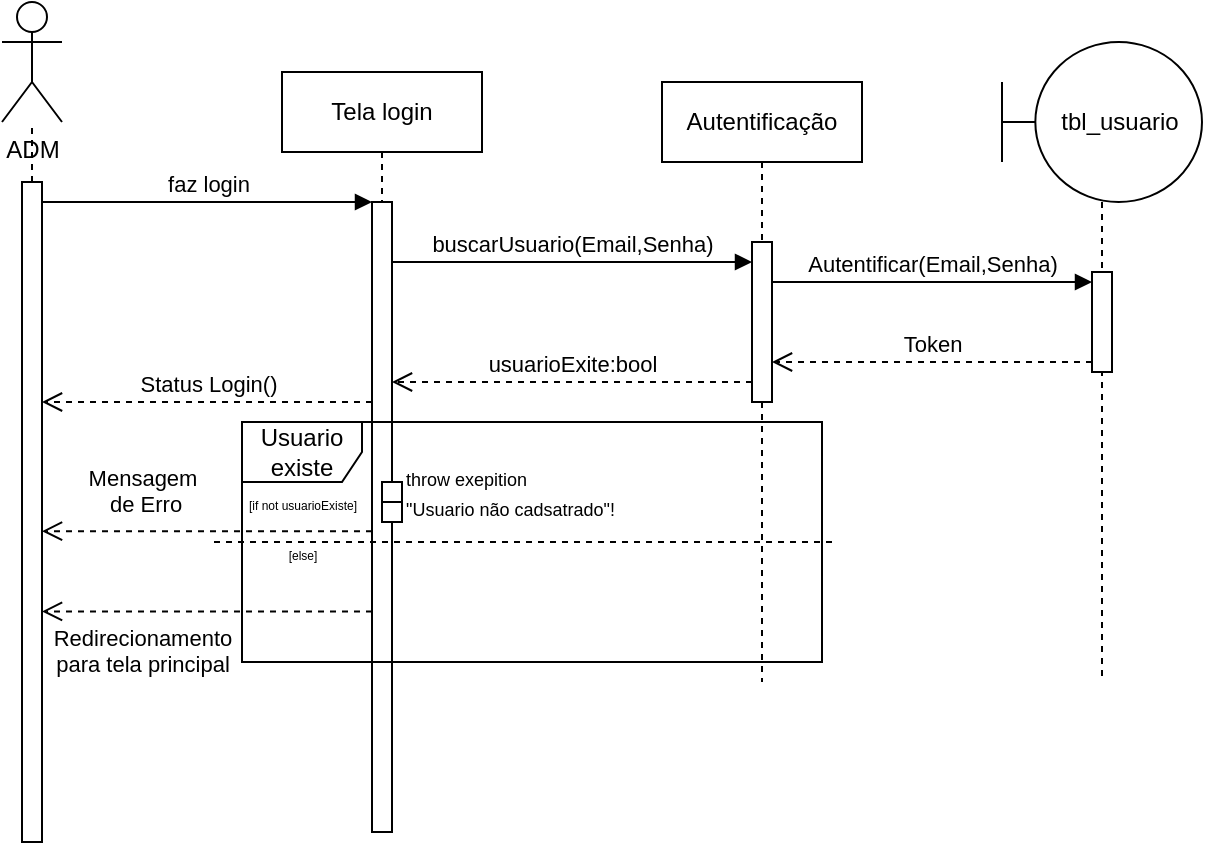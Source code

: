 <mxfile version="24.4.0" type="google">
  <diagram name="Page-1" id="2YBvvXClWsGukQMizWep">
    <mxGraphModel grid="1" page="1" gridSize="10" guides="1" tooltips="1" connect="1" arrows="1" fold="1" pageScale="1" pageWidth="850" pageHeight="1100" math="0" shadow="0">
      <root>
        <mxCell id="0" />
        <mxCell id="1" parent="0" />
        <mxCell id="aM9ryv3xv72pqoxQDRHE-1" value="Tela login" style="shape=umlLifeline;perimeter=lifelinePerimeter;whiteSpace=wrap;html=1;container=0;dropTarget=0;collapsible=0;recursiveResize=0;outlineConnect=0;portConstraint=eastwest;newEdgeStyle={&quot;edgeStyle&quot;:&quot;elbowEdgeStyle&quot;,&quot;elbow&quot;:&quot;vertical&quot;,&quot;curved&quot;:0,&quot;rounded&quot;:0};" vertex="1" parent="1">
          <mxGeometry x="270" y="175" width="100" height="380" as="geometry" />
        </mxCell>
        <mxCell id="aM9ryv3xv72pqoxQDRHE-6" value="" style="html=1;points=[];perimeter=orthogonalPerimeter;outlineConnect=0;targetShapes=umlLifeline;portConstraint=eastwest;newEdgeStyle={&quot;edgeStyle&quot;:&quot;elbowEdgeStyle&quot;,&quot;elbow&quot;:&quot;vertical&quot;,&quot;curved&quot;:0,&quot;rounded&quot;:0};" vertex="1" parent="aM9ryv3xv72pqoxQDRHE-1">
          <mxGeometry x="45" y="65" width="10" height="315" as="geometry" />
        </mxCell>
        <mxCell id="aM9ryv3xv72pqoxQDRHE-5" value="Autentificação" style="shape=umlLifeline;perimeter=lifelinePerimeter;whiteSpace=wrap;html=1;container=0;dropTarget=0;collapsible=0;recursiveResize=0;outlineConnect=0;portConstraint=eastwest;newEdgeStyle={&quot;edgeStyle&quot;:&quot;elbowEdgeStyle&quot;,&quot;elbow&quot;:&quot;vertical&quot;,&quot;curved&quot;:0,&quot;rounded&quot;:0};" vertex="1" parent="1">
          <mxGeometry x="460" y="180" width="100" height="300" as="geometry" />
        </mxCell>
        <mxCell id="aM9ryv3xv72pqoxQDRHE-4" value="" style="html=1;points=[];perimeter=orthogonalPerimeter;outlineConnect=0;targetShapes=umlLifeline;portConstraint=eastwest;newEdgeStyle={&quot;edgeStyle&quot;:&quot;elbowEdgeStyle&quot;,&quot;elbow&quot;:&quot;vertical&quot;,&quot;curved&quot;:0,&quot;rounded&quot;:0};" vertex="1" parent="aM9ryv3xv72pqoxQDRHE-5">
          <mxGeometry x="45" y="80" width="10" height="80" as="geometry" />
        </mxCell>
        <mxCell id="aM9ryv3xv72pqoxQDRHE-7" value="faz login" style="html=1;verticalAlign=bottom;endArrow=block;edgeStyle=elbowEdgeStyle;elbow=vertical;curved=0;rounded=0;" edge="1" parent="1" source="aM9ryv3xv72pqoxQDRHE-2" target="aM9ryv3xv72pqoxQDRHE-6">
          <mxGeometry relative="1" as="geometry">
            <mxPoint x="405" y="250" as="sourcePoint" />
            <Array as="points">
              <mxPoint x="240" y="240" />
            </Array>
          </mxGeometry>
        </mxCell>
        <mxCell id="aM9ryv3xv72pqoxQDRHE-8" value="Status Login()" style="html=1;verticalAlign=bottom;endArrow=open;dashed=1;endSize=8;edgeStyle=elbowEdgeStyle;elbow=vertical;curved=0;rounded=0;" edge="1" parent="1" source="aM9ryv3xv72pqoxQDRHE-6" target="aM9ryv3xv72pqoxQDRHE-2">
          <mxGeometry relative="1" as="geometry">
            <mxPoint x="170.0" y="340" as="targetPoint" />
            <Array as="points">
              <mxPoint x="240" y="340" />
              <mxPoint x="400" y="390" />
            </Array>
            <mxPoint x="305.0" y="340" as="sourcePoint" />
          </mxGeometry>
        </mxCell>
        <mxCell id="GPZ0jTldkHYhBft1s1kT-1" value="ADM" style="shape=umlActor;verticalLabelPosition=bottom;verticalAlign=top;html=1;outlineConnect=0;" vertex="1" parent="1">
          <mxGeometry x="130" y="140" width="30" height="60" as="geometry" />
        </mxCell>
        <mxCell id="GPZ0jTldkHYhBft1s1kT-11" style="rounded=0;orthogonalLoop=1;jettySize=auto;html=1;dashed=1;endArrow=none;endFill=0;" edge="1" parent="1" source="aM9ryv3xv72pqoxQDRHE-2" target="GPZ0jTldkHYhBft1s1kT-1">
          <mxGeometry relative="1" as="geometry" />
        </mxCell>
        <mxCell id="aM9ryv3xv72pqoxQDRHE-2" value="" style="html=1;points=[];perimeter=orthogonalPerimeter;outlineConnect=0;targetShapes=umlLifeline;portConstraint=eastwest;newEdgeStyle={&quot;edgeStyle&quot;:&quot;elbowEdgeStyle&quot;,&quot;elbow&quot;:&quot;vertical&quot;,&quot;curved&quot;:0,&quot;rounded&quot;:0};" vertex="1" parent="1">
          <mxGeometry x="140" y="230" width="10" height="330" as="geometry" />
        </mxCell>
        <mxCell id="aM9ryv3xv72pqoxQDRHE-10" value="usuarioExite:bool" style="html=1;verticalAlign=bottom;endArrow=open;dashed=1;endSize=8;edgeStyle=elbowEdgeStyle;elbow=vertical;curved=0;rounded=0;" edge="1" parent="1" source="aM9ryv3xv72pqoxQDRHE-4" target="aM9ryv3xv72pqoxQDRHE-6">
          <mxGeometry relative="1" as="geometry">
            <mxPoint x="385" y="370" as="targetPoint" />
            <Array as="points">
              <mxPoint x="470" y="330" />
              <mxPoint x="390" y="365" />
            </Array>
          </mxGeometry>
        </mxCell>
        <mxCell id="aM9ryv3xv72pqoxQDRHE-9" value="buscarUsuario(Email,Senha)" style="html=1;verticalAlign=bottom;endArrow=block;edgeStyle=elbowEdgeStyle;elbow=vertical;curved=0;rounded=0;" edge="1" parent="1" source="aM9ryv3xv72pqoxQDRHE-6" target="aM9ryv3xv72pqoxQDRHE-4">
          <mxGeometry relative="1" as="geometry">
            <mxPoint x="385" y="295" as="sourcePoint" />
            <Array as="points">
              <mxPoint x="370" y="270" />
              <mxPoint x="400" y="295" />
            </Array>
          </mxGeometry>
        </mxCell>
        <mxCell id="GPZ0jTldkHYhBft1s1kT-23" value="tbl_usuario" style="shape=umlBoundary;whiteSpace=wrap;html=1;" vertex="1" parent="1">
          <mxGeometry x="630" y="160" width="100" height="80" as="geometry" />
        </mxCell>
        <mxCell id="GPZ0jTldkHYhBft1s1kT-32" value="Autentificar(Email,Senha)" style="html=1;verticalAlign=bottom;endArrow=block;edgeStyle=elbowEdgeStyle;elbow=vertical;curved=0;rounded=0;" edge="1" parent="1" source="aM9ryv3xv72pqoxQDRHE-4" target="GPZ0jTldkHYhBft1s1kT-27">
          <mxGeometry relative="1" as="geometry">
            <mxPoint x="495" y="280" as="sourcePoint" />
            <Array as="points">
              <mxPoint x="550" y="280" />
              <mxPoint x="580" y="305" />
            </Array>
            <mxPoint x="670" y="280" as="targetPoint" />
          </mxGeometry>
        </mxCell>
        <mxCell id="GPZ0jTldkHYhBft1s1kT-33" value="" style="edgeStyle=orthogonalEdgeStyle;rounded=0;orthogonalLoop=1;jettySize=auto;html=1;endArrow=none;endFill=0;dashed=1;" edge="1" parent="1" source="GPZ0jTldkHYhBft1s1kT-23">
          <mxGeometry relative="1" as="geometry">
            <mxPoint x="680" y="480" as="targetPoint" />
            <mxPoint x="680" y="240" as="sourcePoint" />
          </mxGeometry>
        </mxCell>
        <mxCell id="GPZ0jTldkHYhBft1s1kT-27" value="" style="html=1;points=[];perimeter=orthogonalPerimeter;outlineConnect=0;targetShapes=umlLifeline;portConstraint=eastwest;newEdgeStyle={&quot;edgeStyle&quot;:&quot;elbowEdgeStyle&quot;,&quot;elbow&quot;:&quot;vertical&quot;,&quot;curved&quot;:0,&quot;rounded&quot;:0};" vertex="1" parent="1">
          <mxGeometry x="675" y="275" width="10" height="50" as="geometry" />
        </mxCell>
        <mxCell id="GPZ0jTldkHYhBft1s1kT-36" value="Token" style="html=1;verticalAlign=bottom;endArrow=open;dashed=1;endSize=8;edgeStyle=elbowEdgeStyle;elbow=vertical;curved=0;rounded=0;" edge="1" parent="1" source="GPZ0jTldkHYhBft1s1kT-27" target="aM9ryv3xv72pqoxQDRHE-4">
          <mxGeometry relative="1" as="geometry">
            <mxPoint x="520" y="312.5" as="targetPoint" />
            <Array as="points">
              <mxPoint x="570" y="320" />
              <mxPoint x="680" y="313" />
            </Array>
            <mxPoint x="715" y="287.5" as="sourcePoint" />
          </mxGeometry>
        </mxCell>
        <mxCell id="GPZ0jTldkHYhBft1s1kT-38" value="Usuario existe" style="shape=umlFrame;whiteSpace=wrap;html=1;pointerEvents=0;" vertex="1" parent="1">
          <mxGeometry x="250" y="350" width="290" height="120" as="geometry" />
        </mxCell>
        <mxCell id="GPZ0jTldkHYhBft1s1kT-40" value="" style="edgeStyle=none;orthogonalLoop=1;jettySize=auto;html=1;rounded=0;endArrow=none;endFill=0;dashed=1;" edge="1" parent="1">
          <mxGeometry width="100" relative="1" as="geometry">
            <mxPoint x="545" y="410" as="sourcePoint" />
            <mxPoint x="235" y="410" as="targetPoint" />
            <Array as="points" />
          </mxGeometry>
        </mxCell>
        <mxCell id="GPZ0jTldkHYhBft1s1kT-41" value="&lt;font style=&quot;font-size: 6px;&quot;&gt;[if not usuarioExiste]&lt;/font&gt;" style="text;html=1;align=center;verticalAlign=middle;resizable=0;points=[];autosize=1;strokeColor=none;fillColor=none;" vertex="1" parent="1">
          <mxGeometry x="240" y="375" width="80" height="30" as="geometry" />
        </mxCell>
        <mxCell id="GPZ0jTldkHYhBft1s1kT-42" value="" style="html=1;points=[];perimeter=orthogonalPerimeter;outlineConnect=0;targetShapes=umlLifeline;portConstraint=eastwest;newEdgeStyle={&quot;edgeStyle&quot;:&quot;elbowEdgeStyle&quot;,&quot;elbow&quot;:&quot;vertical&quot;,&quot;curved&quot;:0,&quot;rounded&quot;:0};" vertex="1" parent="1">
          <mxGeometry x="320" y="390" width="10" height="10" as="geometry" />
        </mxCell>
        <mxCell id="GPZ0jTldkHYhBft1s1kT-44" value="" style="html=1;points=[];perimeter=orthogonalPerimeter;outlineConnect=0;targetShapes=umlLifeline;portConstraint=eastwest;newEdgeStyle={&quot;edgeStyle&quot;:&quot;elbowEdgeStyle&quot;,&quot;elbow&quot;:&quot;vertical&quot;,&quot;curved&quot;:0,&quot;rounded&quot;:0};" vertex="1" parent="1">
          <mxGeometry x="320" y="380" width="10" height="10" as="geometry" />
        </mxCell>
        <mxCell id="GPZ0jTldkHYhBft1s1kT-45" value="&lt;font style=&quot;font-size: 9px;&quot;&gt;throw exepition&lt;br&gt;&quot;Usuario não cadsatrado&quot;!&lt;/font&gt;" style="text;html=1;align=left;verticalAlign=middle;resizable=0;points=[];autosize=1;strokeColor=none;fillColor=none;" vertex="1" parent="1">
          <mxGeometry x="330" y="365" width="130" height="40" as="geometry" />
        </mxCell>
        <mxCell id="GPZ0jTldkHYhBft1s1kT-46" value="Mensagem&lt;br&gt;&amp;nbsp;de Erro" style="html=1;verticalAlign=bottom;endArrow=open;dashed=1;endSize=8;edgeStyle=elbowEdgeStyle;elbow=vertical;curved=0;rounded=0;" edge="1" parent="1" target="aM9ryv3xv72pqoxQDRHE-2">
          <mxGeometry x="0.394" y="-5" relative="1" as="geometry">
            <mxPoint x="170.0" y="404.58" as="targetPoint" />
            <Array as="points">
              <mxPoint x="240" y="404.58" />
              <mxPoint x="400" y="454.58" />
            </Array>
            <mxPoint x="315" y="404.58" as="sourcePoint" />
            <mxPoint as="offset" />
          </mxGeometry>
        </mxCell>
        <mxCell id="GPZ0jTldkHYhBft1s1kT-48" value="&lt;font style=&quot;font-size: 6px;&quot;&gt;[else]&lt;/font&gt;" style="text;html=1;align=center;verticalAlign=middle;resizable=0;points=[];autosize=1;strokeColor=none;fillColor=none;" vertex="1" parent="1">
          <mxGeometry x="260" y="400" width="40" height="30" as="geometry" />
        </mxCell>
        <mxCell id="GPZ0jTldkHYhBft1s1kT-49" value="Redirecionamento&lt;br&gt;para tela principal" style="html=1;verticalAlign=bottom;endArrow=open;dashed=1;endSize=8;edgeStyle=elbowEdgeStyle;elbow=vertical;curved=0;rounded=0;" edge="1" parent="1">
          <mxGeometry x="0.39" y="35" relative="1" as="geometry">
            <mxPoint x="150" y="445.12" as="targetPoint" />
            <Array as="points">
              <mxPoint x="240" y="444.7" />
              <mxPoint x="400" y="494.7" />
            </Array>
            <mxPoint x="315" y="444.7" as="sourcePoint" />
            <mxPoint as="offset" />
          </mxGeometry>
        </mxCell>
      </root>
    </mxGraphModel>
  </diagram>
</mxfile>

